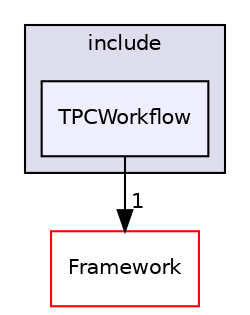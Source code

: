 digraph "/home/travis/build/AliceO2Group/AliceO2/Detectors/TPC/workflow/include/TPCWorkflow" {
  bgcolor=transparent;
  compound=true
  node [ fontsize="10", fontname="Helvetica"];
  edge [ labelfontsize="10", labelfontname="Helvetica"];
  subgraph clusterdir_1ccc0e6feb2a9e42d8edde27429c6d63 {
    graph [ bgcolor="#ddddee", pencolor="black", label="include" fontname="Helvetica", fontsize="10", URL="dir_1ccc0e6feb2a9e42d8edde27429c6d63.html"]
  dir_24b8bac55cb140e3af9e30ab593ab26a [shape=box, label="TPCWorkflow", style="filled", fillcolor="#eeeeff", pencolor="black", URL="dir_24b8bac55cb140e3af9e30ab593ab26a.html"];
  }
  dir_bcbb2cf9a3d3d83e5515c82071a07177 [shape=box label="Framework" color="red" URL="dir_bcbb2cf9a3d3d83e5515c82071a07177.html"];
  dir_24b8bac55cb140e3af9e30ab593ab26a->dir_bcbb2cf9a3d3d83e5515c82071a07177 [headlabel="1", labeldistance=1.5 headhref="dir_000360_000037.html"];
}

